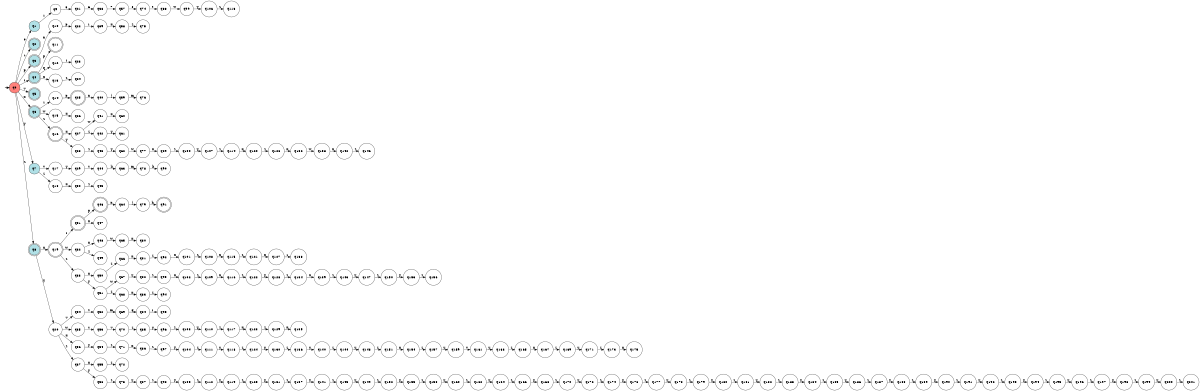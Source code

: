 digraph APTAALF {
__start0 [style = invis, shape = none, label = "", width = 0, height = 0];

rankdir=LR;
size="8,5";

s0 [style="filled", color="black", fillcolor="#ff817b" shape="circle", label="q0"];
s1 [style="filled", color="black", fillcolor="powderblue" shape="circle", label="q1"];
s2 [style="rounded,filled", color="black", fillcolor="powderblue" shape="doublecircle", label="q2"];
s3 [style="rounded,filled", color="black", fillcolor="powderblue" shape="doublecircle", label="q3"];
s4 [style="rounded,filled", color="black", fillcolor="powderblue" shape="doublecircle", label="q4"];
s5 [style="rounded,filled", color="black", fillcolor="powderblue" shape="doublecircle", label="q5"];
s6 [style="rounded,filled", color="black", fillcolor="powderblue" shape="doublecircle", label="q6"];
s7 [style="filled", color="black", fillcolor="powderblue" shape="circle", label="q7"];
s8 [style="rounded,filled", color="black", fillcolor="powderblue" shape="doublecircle", label="q8"];
s9 [style="filled", color="black", fillcolor="white" shape="circle", label="q9"];
s10 [style="filled", color="black", fillcolor="white" shape="circle", label="q10"];
s11 [style="rounded,filled", color="black", fillcolor="white" shape="doublecircle", label="q11"];
s12 [style="filled", color="black", fillcolor="white" shape="circle", label="q12"];
s13 [style="filled", color="black", fillcolor="white" shape="circle", label="q13"];
s14 [style="filled", color="black", fillcolor="white" shape="circle", label="q14"];
s15 [style="filled", color="black", fillcolor="white" shape="circle", label="q15"];
s16 [style="rounded,filled", color="black", fillcolor="white" shape="doublecircle", label="q16"];
s17 [style="filled", color="black", fillcolor="white" shape="circle", label="q17"];
s18 [style="filled", color="black", fillcolor="white" shape="circle", label="q18"];
s19 [style="rounded,filled", color="black", fillcolor="white" shape="doublecircle", label="q19"];
s20 [style="filled", color="black", fillcolor="white" shape="circle", label="q20"];
s21 [style="filled", color="black", fillcolor="white" shape="circle", label="q21"];
s22 [style="filled", color="black", fillcolor="white" shape="circle", label="q22"];
s23 [style="filled", color="black", fillcolor="white" shape="circle", label="q23"];
s24 [style="filled", color="black", fillcolor="white" shape="circle", label="q24"];
s25 [style="rounded,filled", color="black", fillcolor="white" shape="doublecircle", label="q25"];
s26 [style="filled", color="black", fillcolor="white" shape="circle", label="q26"];
s27 [style="filled", color="black", fillcolor="white" shape="circle", label="q27"];
s28 [style="filled", color="black", fillcolor="white" shape="circle", label="q28"];
s29 [style="filled", color="black", fillcolor="white" shape="circle", label="q29"];
s30 [style="filled", color="black", fillcolor="white" shape="circle", label="q30"];
s31 [style="rounded,filled", color="black", fillcolor="white" shape="doublecircle", label="q31"];
s32 [style="filled", color="black", fillcolor="white" shape="circle", label="q32"];
s33 [style="filled", color="black", fillcolor="white" shape="circle", label="q33"];
s34 [style="filled", color="black", fillcolor="white" shape="circle", label="q34"];
s35 [style="filled", color="black", fillcolor="white" shape="circle", label="q35"];
s36 [style="filled", color="black", fillcolor="white" shape="circle", label="q36"];
s37 [style="filled", color="black", fillcolor="white" shape="circle", label="q37"];
s38 [style="filled", color="black", fillcolor="white" shape="circle", label="q38"];
s39 [style="filled", color="black", fillcolor="white" shape="circle", label="q39"];
s40 [style="filled", color="black", fillcolor="white" shape="circle", label="q40"];
s41 [style="filled", color="black", fillcolor="white" shape="circle", label="q41"];
s42 [style="filled", color="black", fillcolor="white" shape="circle", label="q42"];
s43 [style="filled", color="black", fillcolor="white" shape="circle", label="q43"];
s44 [style="filled", color="black", fillcolor="white" shape="circle", label="q44"];
s45 [style="filled", color="black", fillcolor="white" shape="circle", label="q45"];
s46 [style="rounded,filled", color="black", fillcolor="white" shape="doublecircle", label="q46"];
s47 [style="filled", color="black", fillcolor="white" shape="circle", label="q47"];
s48 [style="filled", color="black", fillcolor="white" shape="circle", label="q48"];
s49 [style="filled", color="black", fillcolor="white" shape="circle", label="q49"];
s50 [style="filled", color="black", fillcolor="white" shape="circle", label="q50"];
s51 [style="filled", color="black", fillcolor="white" shape="circle", label="q51"];
s52 [style="filled", color="black", fillcolor="white" shape="circle", label="q52"];
s53 [style="filled", color="black", fillcolor="white" shape="circle", label="q53"];
s54 [style="filled", color="black", fillcolor="white" shape="circle", label="q54"];
s55 [style="filled", color="black", fillcolor="white" shape="circle", label="q55"];
s56 [style="filled", color="black", fillcolor="white" shape="circle", label="q56"];
s57 [style="filled", color="black", fillcolor="white" shape="circle", label="q57"];
s58 [style="filled", color="black", fillcolor="white" shape="circle", label="q58"];
s59 [style="filled", color="black", fillcolor="white" shape="circle", label="q59"];
s60 [style="filled", color="black", fillcolor="white" shape="circle", label="q60"];
s61 [style="filled", color="black", fillcolor="white" shape="circle", label="q61"];
s62 [style="filled", color="black", fillcolor="white" shape="circle", label="q62"];
s63 [style="filled", color="black", fillcolor="white" shape="circle", label="q63"];
s64 [style="filled", color="black", fillcolor="white" shape="circle", label="q64"];
s65 [style="filled", color="black", fillcolor="white" shape="circle", label="q65"];
s66 [style="filled", color="black", fillcolor="white" shape="circle", label="q66"];
s67 [style="filled", color="black", fillcolor="white" shape="circle", label="q67"];
s68 [style="filled", color="black", fillcolor="white" shape="circle", label="q68"];
s69 [style="filled", color="black", fillcolor="white" shape="circle", label="q69"];
s70 [style="filled", color="black", fillcolor="white" shape="circle", label="q70"];
s71 [style="filled", color="black", fillcolor="white" shape="circle", label="q71"];
s72 [style="filled", color="black", fillcolor="white" shape="circle", label="q72"];
s73 [style="filled", color="black", fillcolor="white" shape="circle", label="q73"];
s74 [style="filled", color="black", fillcolor="white" shape="circle", label="q74"];
s75 [style="filled", color="black", fillcolor="white" shape="circle", label="q75"];
s76 [style="filled", color="black", fillcolor="white" shape="circle", label="q76"];
s77 [style="filled", color="black", fillcolor="white" shape="circle", label="q77"];
s78 [style="filled", color="black", fillcolor="white" shape="circle", label="q78"];
s79 [style="filled", color="black", fillcolor="white" shape="circle", label="q79"];
s80 [style="filled", color="black", fillcolor="white" shape="circle", label="q80"];
s81 [style="filled", color="black", fillcolor="white" shape="circle", label="q81"];
s82 [style="filled", color="black", fillcolor="white" shape="circle", label="q82"];
s83 [style="filled", color="black", fillcolor="white" shape="circle", label="q83"];
s84 [style="filled", color="black", fillcolor="white" shape="circle", label="q84"];
s85 [style="filled", color="black", fillcolor="white" shape="circle", label="q85"];
s86 [style="filled", color="black", fillcolor="white" shape="circle", label="q86"];
s87 [style="filled", color="black", fillcolor="white" shape="circle", label="q87"];
s88 [style="filled", color="black", fillcolor="white" shape="circle", label="q88"];
s89 [style="filled", color="black", fillcolor="white" shape="circle", label="q89"];
s90 [style="filled", color="black", fillcolor="white" shape="circle", label="q90"];
s91 [style="rounded,filled", color="black", fillcolor="white" shape="doublecircle", label="q91"];
s92 [style="filled", color="black", fillcolor="white" shape="circle", label="q92"];
s93 [style="filled", color="black", fillcolor="white" shape="circle", label="q93"];
s94 [style="filled", color="black", fillcolor="white" shape="circle", label="q94"];
s95 [style="filled", color="black", fillcolor="white" shape="circle", label="q95"];
s96 [style="filled", color="black", fillcolor="white" shape="circle", label="q96"];
s97 [style="filled", color="black", fillcolor="white" shape="circle", label="q97"];
s98 [style="filled", color="black", fillcolor="white" shape="circle", label="q98"];
s99 [style="filled", color="black", fillcolor="white" shape="circle", label="q99"];
s100 [style="filled", color="black", fillcolor="white" shape="circle", label="q100"];
s101 [style="filled", color="black", fillcolor="white" shape="circle", label="q101"];
s102 [style="filled", color="black", fillcolor="white" shape="circle", label="q102"];
s103 [style="filled", color="black", fillcolor="white" shape="circle", label="q103"];
s104 [style="filled", color="black", fillcolor="white" shape="circle", label="q104"];
s105 [style="filled", color="black", fillcolor="white" shape="circle", label="q105"];
s106 [style="filled", color="black", fillcolor="white" shape="circle", label="q106"];
s107 [style="filled", color="black", fillcolor="white" shape="circle", label="q107"];
s108 [style="filled", color="black", fillcolor="white" shape="circle", label="q108"];
s109 [style="filled", color="black", fillcolor="white" shape="circle", label="q109"];
s110 [style="filled", color="black", fillcolor="white" shape="circle", label="q110"];
s111 [style="filled", color="black", fillcolor="white" shape="circle", label="q111"];
s112 [style="filled", color="black", fillcolor="white" shape="circle", label="q112"];
s113 [style="filled", color="black", fillcolor="white" shape="circle", label="q113"];
s114 [style="filled", color="black", fillcolor="white" shape="circle", label="q114"];
s115 [style="filled", color="black", fillcolor="white" shape="circle", label="q115"];
s116 [style="filled", color="black", fillcolor="white" shape="circle", label="q116"];
s117 [style="filled", color="black", fillcolor="white" shape="circle", label="q117"];
s118 [style="filled", color="black", fillcolor="white" shape="circle", label="q118"];
s119 [style="filled", color="black", fillcolor="white" shape="circle", label="q119"];
s120 [style="filled", color="black", fillcolor="white" shape="circle", label="q120"];
s121 [style="filled", color="black", fillcolor="white" shape="circle", label="q121"];
s122 [style="filled", color="black", fillcolor="white" shape="circle", label="q122"];
s123 [style="filled", color="black", fillcolor="white" shape="circle", label="q123"];
s124 [style="filled", color="black", fillcolor="white" shape="circle", label="q124"];
s125 [style="filled", color="black", fillcolor="white" shape="circle", label="q125"];
s126 [style="filled", color="black", fillcolor="white" shape="circle", label="q126"];
s127 [style="filled", color="black", fillcolor="white" shape="circle", label="q127"];
s128 [style="filled", color="black", fillcolor="white" shape="circle", label="q128"];
s129 [style="filled", color="black", fillcolor="white" shape="circle", label="q129"];
s130 [style="filled", color="black", fillcolor="white" shape="circle", label="q130"];
s131 [style="filled", color="black", fillcolor="white" shape="circle", label="q131"];
s132 [style="filled", color="black", fillcolor="white" shape="circle", label="q132"];
s133 [style="filled", color="black", fillcolor="white" shape="circle", label="q133"];
s134 [style="filled", color="black", fillcolor="white" shape="circle", label="q134"];
s135 [style="filled", color="black", fillcolor="white" shape="circle", label="q135"];
s136 [style="filled", color="black", fillcolor="white" shape="circle", label="q136"];
s137 [style="filled", color="black", fillcolor="white" shape="circle", label="q137"];
s138 [style="filled", color="black", fillcolor="white" shape="circle", label="q138"];
s139 [style="filled", color="black", fillcolor="white" shape="circle", label="q139"];
s140 [style="filled", color="black", fillcolor="white" shape="circle", label="q140"];
s141 [style="filled", color="black", fillcolor="white" shape="circle", label="q141"];
s142 [style="filled", color="black", fillcolor="white" shape="circle", label="q142"];
s143 [style="filled", color="black", fillcolor="white" shape="circle", label="q143"];
s144 [style="filled", color="black", fillcolor="white" shape="circle", label="q144"];
s145 [style="filled", color="black", fillcolor="white" shape="circle", label="q145"];
s146 [style="filled", color="black", fillcolor="white" shape="circle", label="q146"];
s147 [style="filled", color="black", fillcolor="white" shape="circle", label="q147"];
s148 [style="filled", color="black", fillcolor="white" shape="circle", label="q148"];
s149 [style="filled", color="black", fillcolor="white" shape="circle", label="q149"];
s150 [style="filled", color="black", fillcolor="white" shape="circle", label="q150"];
s151 [style="filled", color="black", fillcolor="white" shape="circle", label="q151"];
s152 [style="filled", color="black", fillcolor="white" shape="circle", label="q152"];
s153 [style="filled", color="black", fillcolor="white" shape="circle", label="q153"];
s154 [style="filled", color="black", fillcolor="white" shape="circle", label="q154"];
s155 [style="filled", color="black", fillcolor="white" shape="circle", label="q155"];
s156 [style="filled", color="black", fillcolor="white" shape="circle", label="q156"];
s157 [style="filled", color="black", fillcolor="white" shape="circle", label="q157"];
s158 [style="filled", color="black", fillcolor="white" shape="circle", label="q158"];
s159 [style="filled", color="black", fillcolor="white" shape="circle", label="q159"];
s160 [style="filled", color="black", fillcolor="white" shape="circle", label="q160"];
s161 [style="filled", color="black", fillcolor="white" shape="circle", label="q161"];
s162 [style="filled", color="black", fillcolor="white" shape="circle", label="q162"];
s163 [style="filled", color="black", fillcolor="white" shape="circle", label="q163"];
s164 [style="filled", color="black", fillcolor="white" shape="circle", label="q164"];
s165 [style="filled", color="black", fillcolor="white" shape="circle", label="q165"];
s166 [style="filled", color="black", fillcolor="white" shape="circle", label="q166"];
s167 [style="filled", color="black", fillcolor="white" shape="circle", label="q167"];
s168 [style="filled", color="black", fillcolor="white" shape="circle", label="q168"];
s169 [style="filled", color="black", fillcolor="white" shape="circle", label="q169"];
s170 [style="filled", color="black", fillcolor="white" shape="circle", label="q170"];
s171 [style="filled", color="black", fillcolor="white" shape="circle", label="q171"];
s172 [style="filled", color="black", fillcolor="white" shape="circle", label="q172"];
s173 [style="filled", color="black", fillcolor="white" shape="circle", label="q173"];
s174 [style="filled", color="black", fillcolor="white" shape="circle", label="q174"];
s175 [style="filled", color="black", fillcolor="white" shape="circle", label="q175"];
s176 [style="filled", color="black", fillcolor="white" shape="circle", label="q176"];
s177 [style="filled", color="black", fillcolor="white" shape="circle", label="q177"];
s178 [style="filled", color="black", fillcolor="white" shape="circle", label="q178"];
s179 [style="filled", color="black", fillcolor="white" shape="circle", label="q179"];
s180 [style="filled", color="black", fillcolor="white" shape="circle", label="q180"];
s181 [style="filled", color="black", fillcolor="white" shape="circle", label="q181"];
s182 [style="filled", color="black", fillcolor="white" shape="circle", label="q182"];
s183 [style="filled", color="black", fillcolor="white" shape="circle", label="q183"];
s184 [style="filled", color="black", fillcolor="white" shape="circle", label="q184"];
s185 [style="filled", color="black", fillcolor="white" shape="circle", label="q185"];
s186 [style="filled", color="black", fillcolor="white" shape="circle", label="q186"];
s187 [style="filled", color="black", fillcolor="white" shape="circle", label="q187"];
s188 [style="filled", color="black", fillcolor="white" shape="circle", label="q188"];
s189 [style="filled", color="black", fillcolor="white" shape="circle", label="q189"];
s190 [style="filled", color="black", fillcolor="white" shape="circle", label="q190"];
s191 [style="filled", color="black", fillcolor="white" shape="circle", label="q191"];
s192 [style="filled", color="black", fillcolor="white" shape="circle", label="q192"];
s193 [style="filled", color="black", fillcolor="white" shape="circle", label="q193"];
s194 [style="filled", color="black", fillcolor="white" shape="circle", label="q194"];
s195 [style="filled", color="black", fillcolor="white" shape="circle", label="q195"];
s196 [style="filled", color="black", fillcolor="white" shape="circle", label="q196"];
s197 [style="filled", color="black", fillcolor="white" shape="circle", label="q197"];
s198 [style="filled", color="black", fillcolor="white" shape="circle", label="q198"];
s199 [style="filled", color="black", fillcolor="white" shape="circle", label="q199"];
s200 [style="filled", color="black", fillcolor="white" shape="circle", label="q200"];
s201 [style="filled", color="black", fillcolor="white" shape="circle", label="q201"];
subgraph cluster_main { 
	graph [pad=".75", ranksep="0.15", nodesep="0.15"];
	 style=invis; 
	__start0 -> s0 [penwidth=2];
}
s0 -> s1 [label="0"];
s0 -> s2 [label="1"];
s0 -> s3 [label="p"];
s0 -> s4 [label="r"];
s0 -> s5 [label="v"];
s0 -> s6 [label="x"];
s0 -> s7 [label="y"];
s0 -> s8 [label="z"];
s1 -> s9 [label="1"];
s3 -> s10 [label="n"];
s4 -> s11 [label="p"];
s4 -> s12 [label="q"];
s4 -> s13 [label="x"];
s6 -> s14 [label="r"];
s6 -> s15 [label="w"];
s6 -> s16 [label="z"];
s7 -> s17 [label="v"];
s7 -> s18 [label="z"];
s8 -> s19 [label="x"];
s8 -> s20 [label="y"];
s9 -> s21 [label="3"];
s10 -> s22 [label="p"];
s12 -> s23 [label="r"];
s13 -> s24 [label="z"];
s14 -> s25 [label="p"];
s15 -> s26 [label="x"];
s16 -> s27 [label="x"];
s16 -> s28 [label="y"];
s17 -> s29 [label="y"];
s18 -> s30 [label="x"];
s19 -> s31 [label="r"];
s19 -> s32 [label="w"];
s19 -> s33 [label="z"];
s20 -> s34 [label="v"];
s20 -> s35 [label="w"];
s20 -> s36 [label="x"];
s20 -> s37 [label="z"];
s21 -> s38 [label="6"];
s22 -> s39 [label="r"];
s25 -> s40 [label="n"];
s27 -> s41 [label="w"];
s27 -> s42 [label="z"];
s28 -> s43 [label="z"];
s29 -> s44 [label="t"];
s30 -> s45 [label="z"];
s31 -> s46 [label="p"];
s31 -> s47 [label="x"];
s32 -> s48 [label="x"];
s32 -> s49 [label="z"];
s33 -> s50 [label="x"];
s33 -> s51 [label="y"];
s34 -> s52 [label="t"];
s35 -> s53 [label="t"];
s36 -> s54 [label="y"];
s37 -> s55 [label="x"];
s37 -> s56 [label="y"];
s38 -> s57 [label="7"];
s39 -> s58 [label="x"];
s40 -> s59 [label="j"];
s41 -> s60 [label="x"];
s42 -> s61 [label="y"];
s43 -> s62 [label="y"];
s44 -> s63 [label="k"];
s46 -> s64 [label="n"];
s48 -> s65 [label="w"];
s50 -> s66 [label="z"];
s51 -> s67 [label="w"];
s51 -> s68 [label="z"];
s52 -> s69 [label="m"];
s53 -> s70 [label="v"];
s54 -> s71 [label="z"];
s55 -> s72 [label="z"];
s56 -> s73 [label="z"];
s57 -> s74 [label="s"];
s58 -> s75 [label="z"];
s59 -> s76 [label="m"];
s62 -> s77 [label="w"];
s63 -> s78 [label="m"];
s64 -> s79 [label="j"];
s65 -> s80 [label="x"];
s66 -> s81 [label="x"];
s67 -> s82 [label="y"];
s68 -> s83 [label="x"];
s69 -> s84 [label="q"];
s70 -> s85 [label="z"];
s71 -> s86 [label="x"];
s73 -> s87 [label="y"];
s74 -> s88 [label="t"];
s77 -> s89 [label="x"];
s78 -> s90 [label="k"];
s79 -> s91 [label="h"];
s81 -> s92 [label="z"];
s82 -> s93 [label="z"];
s83 -> s94 [label="z"];
s84 -> s95 [label="r"];
s85 -> s96 [label="y"];
s86 -> s97 [label="z"];
s87 -> s98 [label="z"];
s88 -> s99 [label="w"];
s89 -> s100 [label="z"];
s92 -> s101 [label="x"];
s93 -> s102 [label="x"];
s96 -> s103 [label="z"];
s97 -> s104 [label="y"];
s98 -> s105 [label="y"];
s99 -> s106 [label="y"];
s100 -> s107 [label="y"];
s101 -> s108 [label="z"];
s102 -> s109 [label="z"];
s103 -> s110 [label="y"];
s104 -> s111 [label="z"];
s105 -> s112 [label="z"];
s106 -> s113 [label="z"];
s107 -> s114 [label="z"];
s108 -> s115 [label="x"];
s109 -> s116 [label="x"];
s110 -> s117 [label="z"];
s111 -> s118 [label="y"];
s112 -> s119 [label="y"];
s114 -> s120 [label="x"];
s115 -> s121 [label="z"];
s116 -> s122 [label="z"];
s117 -> s123 [label="x"];
s118 -> s124 [label="z"];
s119 -> s125 [label="z"];
s120 -> s126 [label="z"];
s121 -> s127 [label="x"];
s122 -> s128 [label="y"];
s123 -> s129 [label="z"];
s124 -> s130 [label="y"];
s125 -> s131 [label="y"];
s126 -> s132 [label="x"];
s127 -> s133 [label="r"];
s128 -> s134 [label="z"];
s129 -> s135 [label="x"];
s130 -> s136 [label="z"];
s131 -> s137 [label="z"];
s132 -> s138 [label="w"];
s134 -> s139 [label="x"];
s136 -> s140 [label="y"];
s137 -> s141 [label="y"];
s138 -> s142 [label="x"];
s139 -> s143 [label="z"];
s140 -> s144 [label="z"];
s141 -> s145 [label="z"];
s142 -> s146 [label="z"];
s143 -> s147 [label="y"];
s144 -> s148 [label="y"];
s145 -> s149 [label="y"];
s147 -> s150 [label="z"];
s148 -> s151 [label="z"];
s149 -> s152 [label="z"];
s150 -> s153 [label="y"];
s151 -> s154 [label="x"];
s152 -> s155 [label="y"];
s153 -> s156 [label="z"];
s154 -> s157 [label="z"];
s155 -> s158 [label="z"];
s157 -> s159 [label="y"];
s158 -> s160 [label="y"];
s159 -> s161 [label="v"];
s160 -> s162 [label="z"];
s161 -> s163 [label="y"];
s162 -> s164 [label="y"];
s163 -> s165 [label="z"];
s164 -> s166 [label="z"];
s165 -> s167 [label="x"];
s166 -> s168 [label="y"];
s167 -> s169 [label="z"];
s168 -> s170 [label="z"];
s169 -> s171 [label="y"];
s170 -> s172 [label="y"];
s171 -> s173 [label="z"];
s172 -> s174 [label="z"];
s173 -> s175 [label="x"];
s174 -> s176 [label="y"];
s176 -> s177 [label="z"];
s177 -> s178 [label="y"];
s178 -> s179 [label="z"];
s179 -> s180 [label="y"];
s180 -> s181 [label="z"];
s181 -> s182 [label="y"];
s182 -> s183 [label="z"];
s183 -> s184 [label="y"];
s184 -> s185 [label="z"];
s185 -> s186 [label="y"];
s186 -> s187 [label="z"];
s187 -> s188 [label="y"];
s188 -> s189 [label="z"];
s189 -> s190 [label="y"];
s190 -> s191 [label="z"];
s191 -> s192 [label="y"];
s192 -> s193 [label="z"];
s193 -> s194 [label="y"];
s194 -> s195 [label="z"];
s195 -> s196 [label="y"];
s196 -> s197 [label="z"];
s197 -> s198 [label="y"];
s198 -> s199 [label="z"];
s199 -> s200 [label="y"];
s200 -> s201 [label="z"];

}